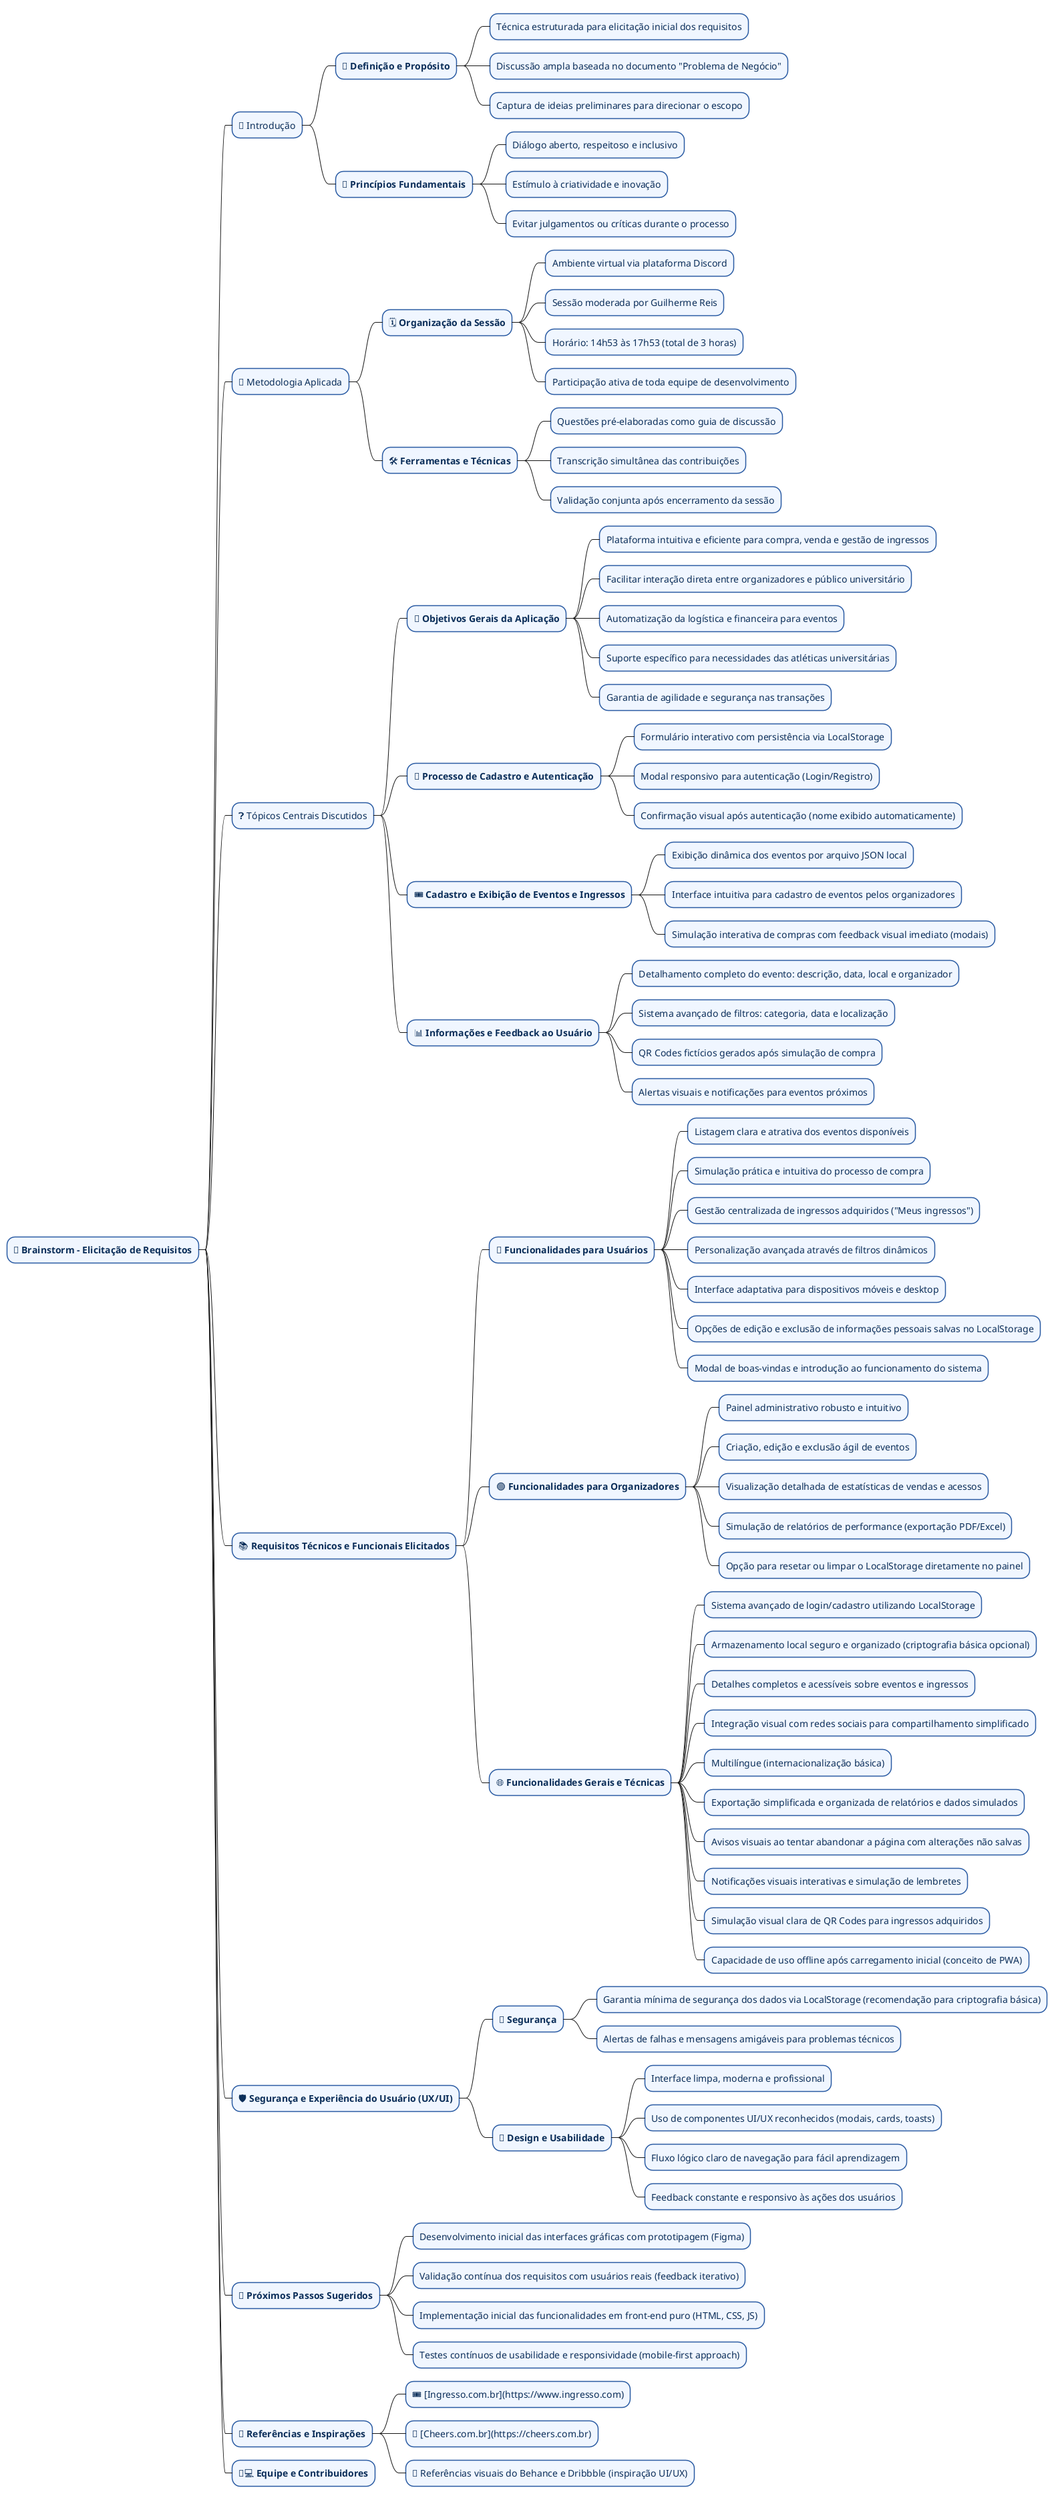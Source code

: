 @startmindmap
<style>
mindmapDiagram {
  node {
    BackgroundColor #F0F6FF
    BorderColor #2A5BA3
    FontColor #0B2E59
    FontName Arial
    FontSize 14
    LineColor #2A5BA3
  }
}
</style>

* 🚀 **Brainstorm - Elicitação de Requisitos**
** 📝 Introdução
*** 📌 **Definição e Propósito**
**** Técnica estruturada para elicitação inicial dos requisitos
**** Discussão ampla baseada no documento "Problema de Negócio"
**** Captura de ideias preliminares para direcionar o escopo
*** 📌 **Princípios Fundamentais**
**** Diálogo aberto, respeitoso e inclusivo
**** Estímulo à criatividade e inovação
**** Evitar julgamentos ou críticas durante o processo

** 🎯 Metodologia Aplicada
*** 🗓️ **Organização da Sessão**
**** Ambiente virtual via plataforma Discord
**** Sessão moderada por Guilherme Reis
**** Horário: 14h53 às 17h53 (total de 3 horas)
**** Participação ativa de toda equipe de desenvolvimento
*** 🛠️ **Ferramentas e Técnicas**
**** Questões pré-elaboradas como guia de discussão
**** Transcrição simultânea das contribuições
**** Validação conjunta após encerramento da sessão

** ❓ Tópicos Centrais Discutidos
*** 🥅 **Objetivos Gerais da Aplicação**
**** Plataforma intuitiva e eficiente para compra, venda e gestão de ingressos
**** Facilitar interação direta entre organizadores e público universitário
**** Automatização da logística e financeira para eventos
**** Suporte específico para necessidades das atléticas universitárias
**** Garantia de agilidade e segurança nas transações

*** 👤 **Processo de Cadastro e Autenticação**
**** Formulário interativo com persistência via LocalStorage
**** Modal responsivo para autenticação (Login/Registro)
**** Confirmação visual após autenticação (nome exibido automaticamente)

*** 🎟️ **Cadastro e Exibição de Eventos e Ingressos**
**** Exibição dinâmica dos eventos por arquivo JSON local
**** Interface intuitiva para cadastro de eventos pelos organizadores
**** Simulação interativa de compras com feedback visual imediato (modais)

*** 📊 **Informações e Feedback ao Usuário**
**** Detalhamento completo do evento: descrição, data, local e organizador
**** Sistema avançado de filtros: categoria, data e localização
**** QR Codes fictícios gerados após simulação de compra
**** Alertas visuais e notificações para eventos próximos

** 📚 **Requisitos Técnicos e Funcionais Elicitados**
*** 🔵 **Funcionalidades para Usuários**
**** Listagem clara e atrativa dos eventos disponíveis
**** Simulação prática e intuitiva do processo de compra
**** Gestão centralizada de ingressos adquiridos ("Meus ingressos")
**** Personalização avançada através de filtros dinâmicos
**** Interface adaptativa para dispositivos móveis e desktop
**** Opções de edição e exclusão de informações pessoais salvas no LocalStorage
**** Modal de boas-vindas e introdução ao funcionamento do sistema

*** 🟢 **Funcionalidades para Organizadores**
**** Painel administrativo robusto e intuitivo
**** Criação, edição e exclusão ágil de eventos
**** Visualização detalhada de estatísticas de vendas e acessos
**** Simulação de relatórios de performance (exportação PDF/Excel)
**** Opção para resetar ou limpar o LocalStorage diretamente no painel

*** 🌐 **Funcionalidades Gerais e Técnicas**
**** Sistema avançado de login/cadastro utilizando LocalStorage
**** Armazenamento local seguro e organizado (criptografia básica opcional)
**** Detalhes completos e acessíveis sobre eventos e ingressos
**** Integração visual com redes sociais para compartilhamento simplificado
**** Multilíngue (internacionalização básica)
**** Exportação simplificada e organizada de relatórios e dados simulados
**** Avisos visuais ao tentar abandonar a página com alterações não salvas
**** Notificações visuais interativas e simulação de lembretes
**** Simulação visual clara de QR Codes para ingressos adquiridos
**** Capacidade de uso offline após carregamento inicial (conceito de PWA)

** 🛡️ **Segurança e Experiência do Usuário (UX/UI)**
*** 🔐 **Segurança**
**** Garantia mínima de segurança dos dados via LocalStorage (recomendação para criptografia básica)
**** Alertas de falhas e mensagens amigáveis para problemas técnicos
*** 🎨 **Design e Usabilidade**
**** Interface limpa, moderna e profissional
**** Uso de componentes UI/UX reconhecidos (modais, cards, toasts)
**** Fluxo lógico claro de navegação para fácil aprendizagem
**** Feedback constante e responsivo às ações dos usuários

** 📌 **Próximos Passos Sugeridos**
*** Desenvolvimento inicial das interfaces gráficas com prototipagem (Figma)
*** Validação contínua dos requisitos com usuários reais (feedback iterativo)
*** Implementação inicial das funcionalidades em front-end puro (HTML, CSS, JS)
*** Testes contínuos de usabilidade e responsividade (mobile-first approach)

** 📕 **Referências e Inspirações**
*** 🎟️ [Ingresso.com.br](https://www.ingresso.com)
*** 🥳 [Cheers.com.br](https://cheers.com.br)
*** 📱 Referências visuais do Behance e Dribbble (inspiração UI/UX)

** 👨‍💻 **Equipe e Contribuidores**
' *** 📅 **28/03/2025 (v1.0)**
' **** Enrique Labre (Criação inicial do documento)
' *** 📅 **29/03/2025 (v2.0-v2.1)**
' **** Anderson Lima, Bernardo Casanovas, Guilherme Reis (Brainstorm e documentação)
' *** 📅 **30/03/2025 (v2.2)**
' **** Bernardo Casanovas, Enrique Labre (Revisão final)

@endmindmap










' @startmindmap
' * **Brainstorm**
' ** Introdução
' *** Técnica de elicitação de requisitos
' *** Discussão de tópicos gerais do projeto
' *** Incentivo ao diálogo, evitando críticas
' ** Metodologia
' *** Reunião realizada via Discord
' *** Moderador: Guilherme Reis
' *** Uso de questões pré-elaboradas para guiar o debate
' ** Perguntas
' *** Objetivo principal da aplicação
' **** Solução intuitiva para compra, venda e gestão de ingressos
' **** Conectar organizadores e estudantes
' **** Gerenciamento automatizado de eventos e pagamentos
' **** Auxílio às atléticas na organização financeira e logística
' *** Cadastro de cliente ou torneio
' **** Formulário salvo em LocalStorage
' **** Modal de login para autenticação
' **** Nome de usuário pré-definido exibido após login
' *** Adicionar produtos
' **** Exibição de eventos e ingressos a partir de JSON
' **** Simulação de compra com modal de sucesso
' *** Informações para o cliente
' **** Detalhes do evento: local, horário e organizador
' **** Sistema de filtro por categoria
' **** QR Codes fictícios para ingressos comprados
' ** Requisitos elicitados
' *** Funcionalidades para o usuário
' **** Visualizar lista de eventos disponíveis
' **** Simular compra de ingresso
' **** Filtragem de eventos por data, local e categoria
' **** Visualizar ingressos em "Meus ingressos"
' **** Interface responsiva para dispositivos móveis
' *** Funcionalidades para organizadores
' **** Criação e edição de eventos
' **** Painel de controle com estatísticas de vendas
' **** Reset do LocalStorage no painel de controle
' *** Funcionalidades gerais
' **** Login e registro usando LocalStorage
' **** Exibição de detalhes completos de eventos
' **** Geração de QR Codes fictícios
' **** Notificações para eventos futuros
' **** Integração com redes sociais
' **** Suporte a múltiplos idiomas
' **** Segurança dos dados dos usuários
' **** Exportação de relatórios em PDF ou Excel
' **** Aviso ao tentar sair da página com dados não salvos
' @endmindmap
